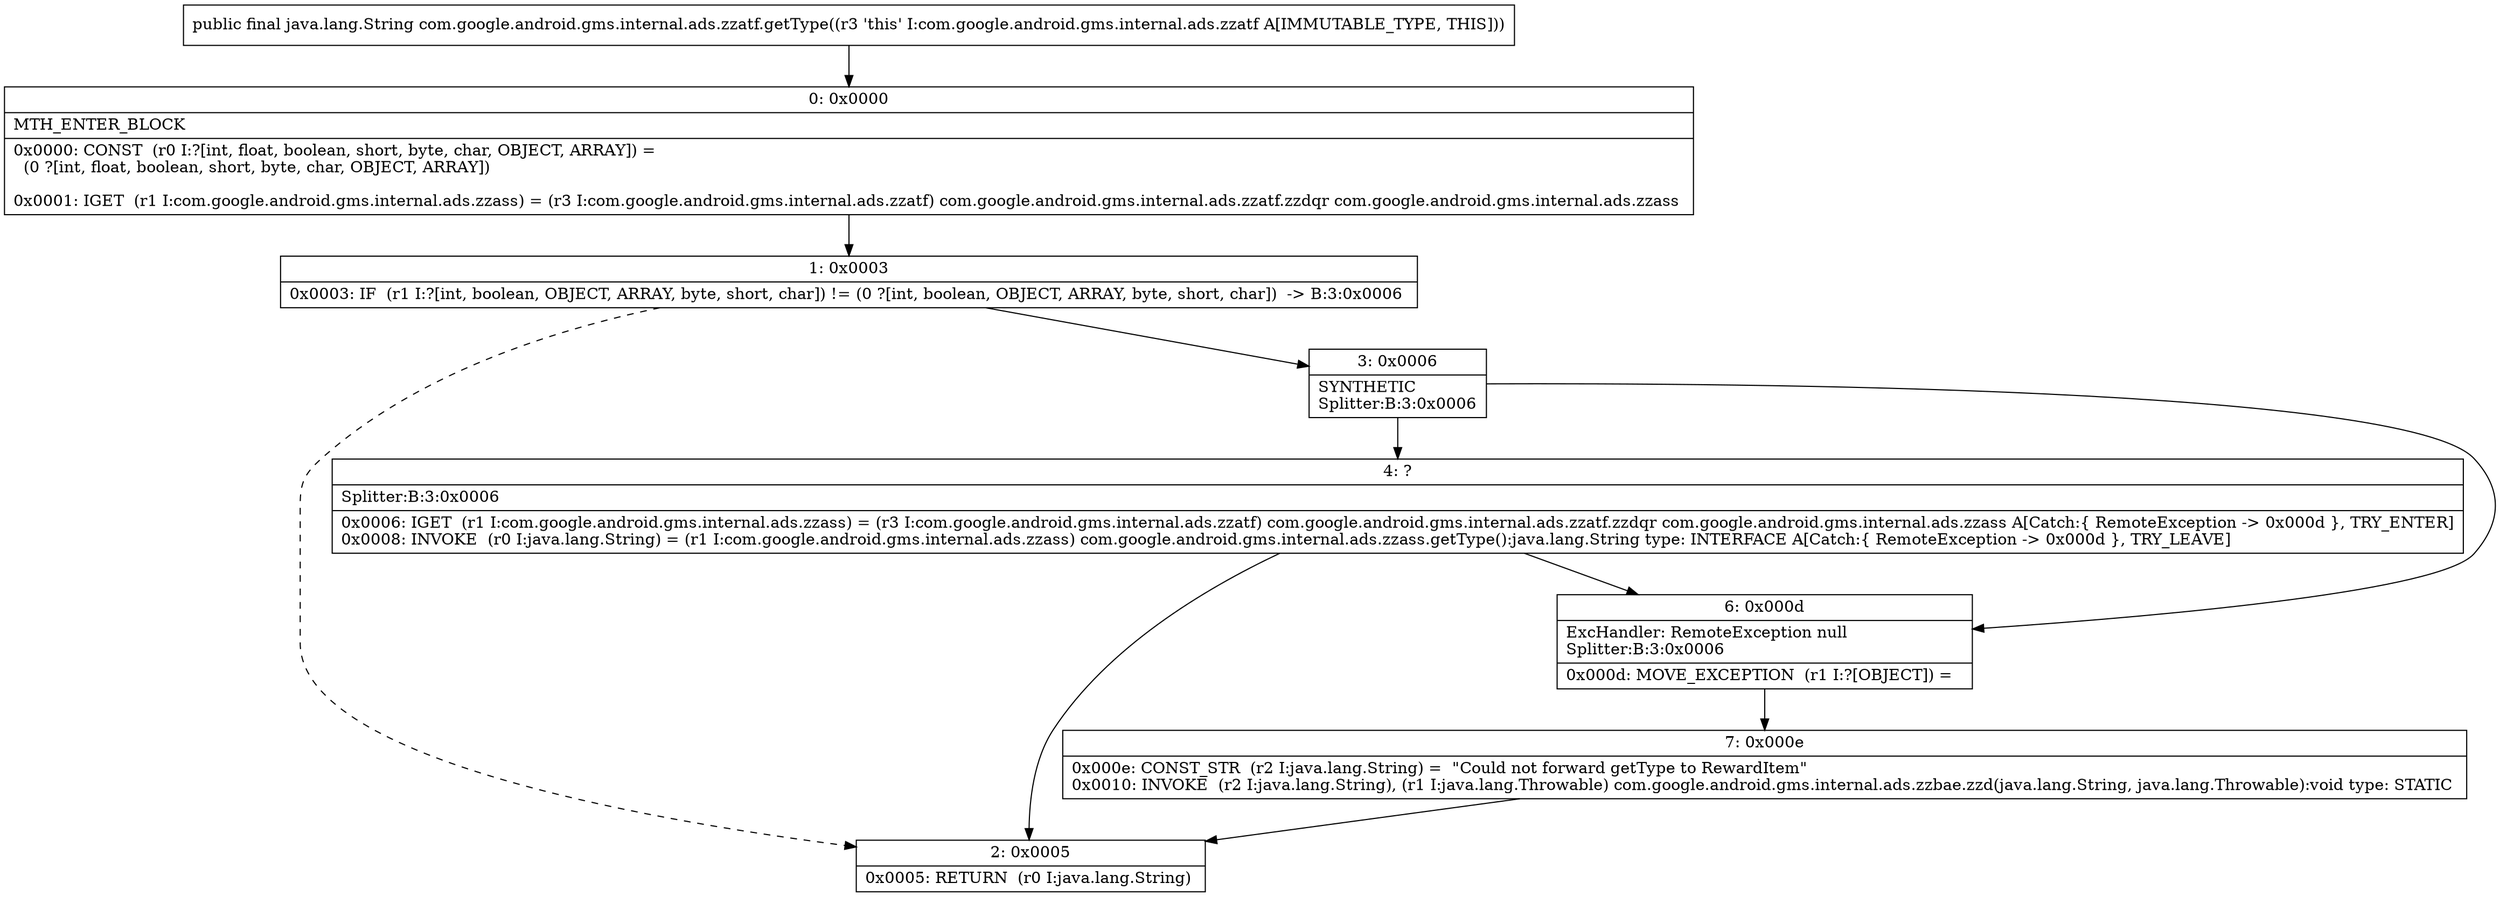 digraph "CFG forcom.google.android.gms.internal.ads.zzatf.getType()Ljava\/lang\/String;" {
Node_0 [shape=record,label="{0\:\ 0x0000|MTH_ENTER_BLOCK\l|0x0000: CONST  (r0 I:?[int, float, boolean, short, byte, char, OBJECT, ARRAY]) = \l  (0 ?[int, float, boolean, short, byte, char, OBJECT, ARRAY])\l \l0x0001: IGET  (r1 I:com.google.android.gms.internal.ads.zzass) = (r3 I:com.google.android.gms.internal.ads.zzatf) com.google.android.gms.internal.ads.zzatf.zzdqr com.google.android.gms.internal.ads.zzass \l}"];
Node_1 [shape=record,label="{1\:\ 0x0003|0x0003: IF  (r1 I:?[int, boolean, OBJECT, ARRAY, byte, short, char]) != (0 ?[int, boolean, OBJECT, ARRAY, byte, short, char])  \-\> B:3:0x0006 \l}"];
Node_2 [shape=record,label="{2\:\ 0x0005|0x0005: RETURN  (r0 I:java.lang.String) \l}"];
Node_3 [shape=record,label="{3\:\ 0x0006|SYNTHETIC\lSplitter:B:3:0x0006\l}"];
Node_4 [shape=record,label="{4\:\ ?|Splitter:B:3:0x0006\l|0x0006: IGET  (r1 I:com.google.android.gms.internal.ads.zzass) = (r3 I:com.google.android.gms.internal.ads.zzatf) com.google.android.gms.internal.ads.zzatf.zzdqr com.google.android.gms.internal.ads.zzass A[Catch:\{ RemoteException \-\> 0x000d \}, TRY_ENTER]\l0x0008: INVOKE  (r0 I:java.lang.String) = (r1 I:com.google.android.gms.internal.ads.zzass) com.google.android.gms.internal.ads.zzass.getType():java.lang.String type: INTERFACE A[Catch:\{ RemoteException \-\> 0x000d \}, TRY_LEAVE]\l}"];
Node_6 [shape=record,label="{6\:\ 0x000d|ExcHandler: RemoteException null\lSplitter:B:3:0x0006\l|0x000d: MOVE_EXCEPTION  (r1 I:?[OBJECT]) =  \l}"];
Node_7 [shape=record,label="{7\:\ 0x000e|0x000e: CONST_STR  (r2 I:java.lang.String) =  \"Could not forward getType to RewardItem\" \l0x0010: INVOKE  (r2 I:java.lang.String), (r1 I:java.lang.Throwable) com.google.android.gms.internal.ads.zzbae.zzd(java.lang.String, java.lang.Throwable):void type: STATIC \l}"];
MethodNode[shape=record,label="{public final java.lang.String com.google.android.gms.internal.ads.zzatf.getType((r3 'this' I:com.google.android.gms.internal.ads.zzatf A[IMMUTABLE_TYPE, THIS])) }"];
MethodNode -> Node_0;
Node_0 -> Node_1;
Node_1 -> Node_2[style=dashed];
Node_1 -> Node_3;
Node_3 -> Node_4;
Node_3 -> Node_6;
Node_4 -> Node_6;
Node_4 -> Node_2;
Node_6 -> Node_7;
Node_7 -> Node_2;
}

